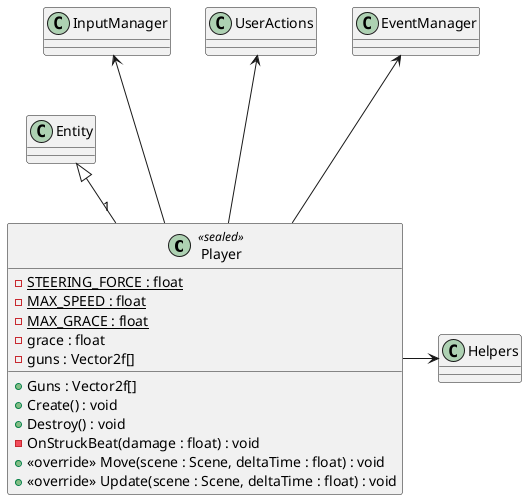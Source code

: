@startuml
class Player <<sealed>> {
    - {static} STEERING_FORCE : float
    - {static} MAX_SPEED : float
    - {static} MAX_GRACE : float
    - grace : float
    - guns : Vector2f[]
    + {method} Guns : Vector2f[]
    + Create() : void
    + Destroy() : void
    - OnStruckBeat(damage : float) : void
    + <<override>> Move(scene : Scene, deltaTime : float) : void
    + <<override>> Update(scene : Scene, deltaTime : float) : void
}
Entity <|-- "1" Player
InputManager <--- Player
UserActions <--- Player
Player -> Helpers
EventManager <--- Player
@enduml
